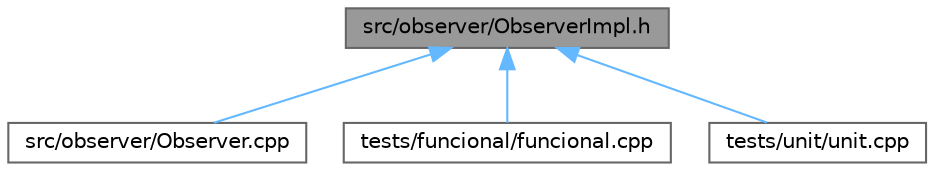 digraph "src/observer/ObserverImpl.h"
{
 // LATEX_PDF_SIZE
  bgcolor="transparent";
  edge [fontname=Helvetica,fontsize=10,labelfontname=Helvetica,labelfontsize=10];
  node [fontname=Helvetica,fontsize=10,shape=box,height=0.2,width=0.4];
  Node1 [id="Node000001",label="src/observer/ObserverImpl.h",height=0.2,width=0.4,color="gray40", fillcolor="grey60", style="filled", fontcolor="black",tooltip=" "];
  Node1 -> Node2 [id="edge1_Node000001_Node000002",dir="back",color="steelblue1",style="solid",tooltip=" "];
  Node2 [id="Node000002",label="src/observer/Observer.cpp",height=0.2,width=0.4,color="grey40", fillcolor="white", style="filled",URL="$_observer_8cpp.html",tooltip=" "];
  Node1 -> Node3 [id="edge2_Node000001_Node000003",dir="back",color="steelblue1",style="solid",tooltip=" "];
  Node3 [id="Node000003",label="tests/funcional/funcional.cpp",height=0.2,width=0.4,color="grey40", fillcolor="white", style="filled",URL="$funcional_8cpp.html",tooltip=" "];
  Node1 -> Node4 [id="edge3_Node000001_Node000004",dir="back",color="steelblue1",style="solid",tooltip=" "];
  Node4 [id="Node000004",label="tests/unit/unit.cpp",height=0.2,width=0.4,color="grey40", fillcolor="white", style="filled",URL="$unit_8cpp.html",tooltip=" "];
}
